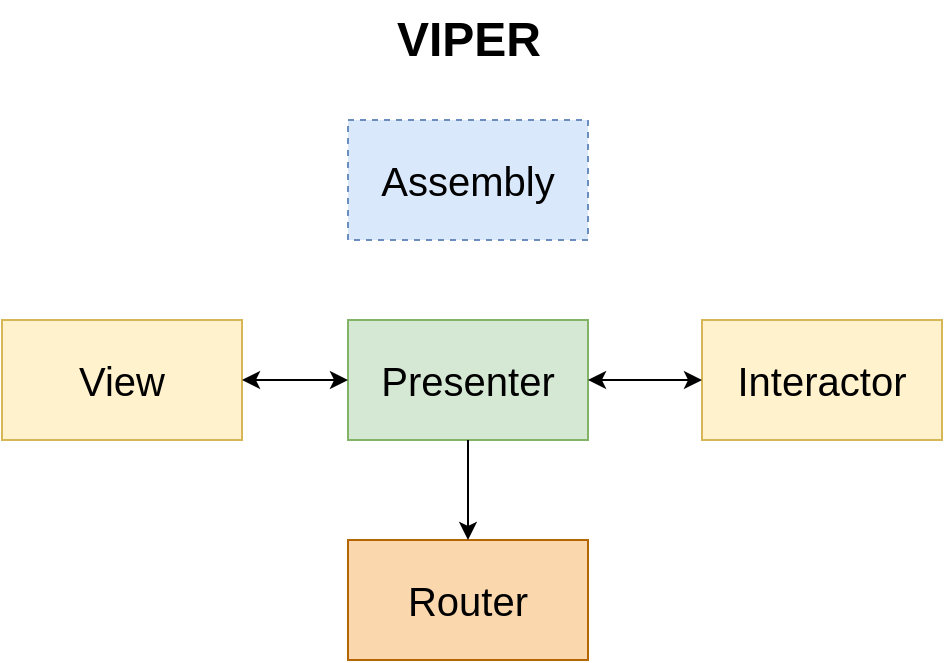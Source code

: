 <mxfile version="10.6.1" type="device"><diagram id="nhsYS5pRyFyp5s3wfWnu" name="Page-1"><mxGraphModel dx="1398" dy="747" grid="1" gridSize="10" guides="1" tooltips="1" connect="1" arrows="1" fold="1" page="1" pageScale="1" pageWidth="827" pageHeight="1169" math="0" shadow="0"><root><mxCell id="0"/><mxCell id="1" parent="0"/><mxCell id="GQ-Wc7x7VaLB0SqdHcVi-1" value="&lt;font style=&quot;font-size: 20px&quot;&gt;Assembly&lt;/font&gt;" style="rounded=0;whiteSpace=wrap;html=1;dashed=1;fillColor=#dae8fc;strokeColor=#6c8ebf;" vertex="1" parent="1"><mxGeometry x="353" y="100" width="120" height="60" as="geometry"/></mxCell><mxCell id="GQ-Wc7x7VaLB0SqdHcVi-2" value="VIPER&lt;br&gt;" style="text;strokeColor=none;fillColor=none;html=1;fontSize=24;fontStyle=1;verticalAlign=middle;align=center;" vertex="1" parent="1"><mxGeometry x="363" y="40" width="100" height="40" as="geometry"/></mxCell><mxCell id="GQ-Wc7x7VaLB0SqdHcVi-3" value="&lt;font style=&quot;font-size: 20px&quot;&gt;Presenter&lt;/font&gt;&lt;br&gt;" style="rounded=0;whiteSpace=wrap;html=1;fillColor=#d5e8d4;strokeColor=#82b366;" vertex="1" parent="1"><mxGeometry x="353" y="200" width="120" height="60" as="geometry"/></mxCell><mxCell id="GQ-Wc7x7VaLB0SqdHcVi-4" value="&lt;font style=&quot;font-size: 20px&quot;&gt;View&lt;/font&gt;&lt;br&gt;" style="rounded=0;whiteSpace=wrap;html=1;fillColor=#fff2cc;strokeColor=#d6b656;" vertex="1" parent="1"><mxGeometry x="180" y="200" width="120" height="60" as="geometry"/></mxCell><mxCell id="GQ-Wc7x7VaLB0SqdHcVi-5" value="&lt;font style=&quot;font-size: 20px&quot;&gt;Router&lt;/font&gt;&lt;br&gt;" style="rounded=0;whiteSpace=wrap;html=1;fillColor=#fad7ac;strokeColor=#b46504;" vertex="1" parent="1"><mxGeometry x="353" y="310" width="120" height="60" as="geometry"/></mxCell><mxCell id="GQ-Wc7x7VaLB0SqdHcVi-6" value="&lt;font style=&quot;font-size: 20px&quot;&gt;Interactor&lt;/font&gt;&lt;br&gt;" style="rounded=0;whiteSpace=wrap;html=1;fillColor=#fff2cc;strokeColor=#d6b656;" vertex="1" parent="1"><mxGeometry x="530" y="200" width="120" height="60" as="geometry"/></mxCell><mxCell id="GQ-Wc7x7VaLB0SqdHcVi-7" value="" style="endArrow=classic;startArrow=classic;html=1;entryX=0;entryY=0.5;entryDx=0;entryDy=0;exitX=1;exitY=0.5;exitDx=0;exitDy=0;" edge="1" parent="1" source="GQ-Wc7x7VaLB0SqdHcVi-4" target="GQ-Wc7x7VaLB0SqdHcVi-3"><mxGeometry width="50" height="50" relative="1" as="geometry"><mxPoint x="180" y="440" as="sourcePoint"/><mxPoint x="230" y="390" as="targetPoint"/></mxGeometry></mxCell><mxCell id="GQ-Wc7x7VaLB0SqdHcVi-8" value="" style="endArrow=classic;startArrow=classic;html=1;entryX=1;entryY=0.5;entryDx=0;entryDy=0;exitX=0;exitY=0.5;exitDx=0;exitDy=0;" edge="1" parent="1" source="GQ-Wc7x7VaLB0SqdHcVi-6" target="GQ-Wc7x7VaLB0SqdHcVi-3"><mxGeometry width="50" height="50" relative="1" as="geometry"><mxPoint x="510" y="330" as="sourcePoint"/><mxPoint x="480" y="280" as="targetPoint"/></mxGeometry></mxCell><mxCell id="GQ-Wc7x7VaLB0SqdHcVi-9" value="" style="endArrow=classic;html=1;exitX=0.5;exitY=1;exitDx=0;exitDy=0;entryX=0.5;entryY=0;entryDx=0;entryDy=0;" edge="1" parent="1" source="GQ-Wc7x7VaLB0SqdHcVi-3" target="GQ-Wc7x7VaLB0SqdHcVi-5"><mxGeometry width="50" height="50" relative="1" as="geometry"><mxPoint x="480" y="270" as="sourcePoint"/><mxPoint x="530" y="220" as="targetPoint"/></mxGeometry></mxCell></root></mxGraphModel></diagram></mxfile>